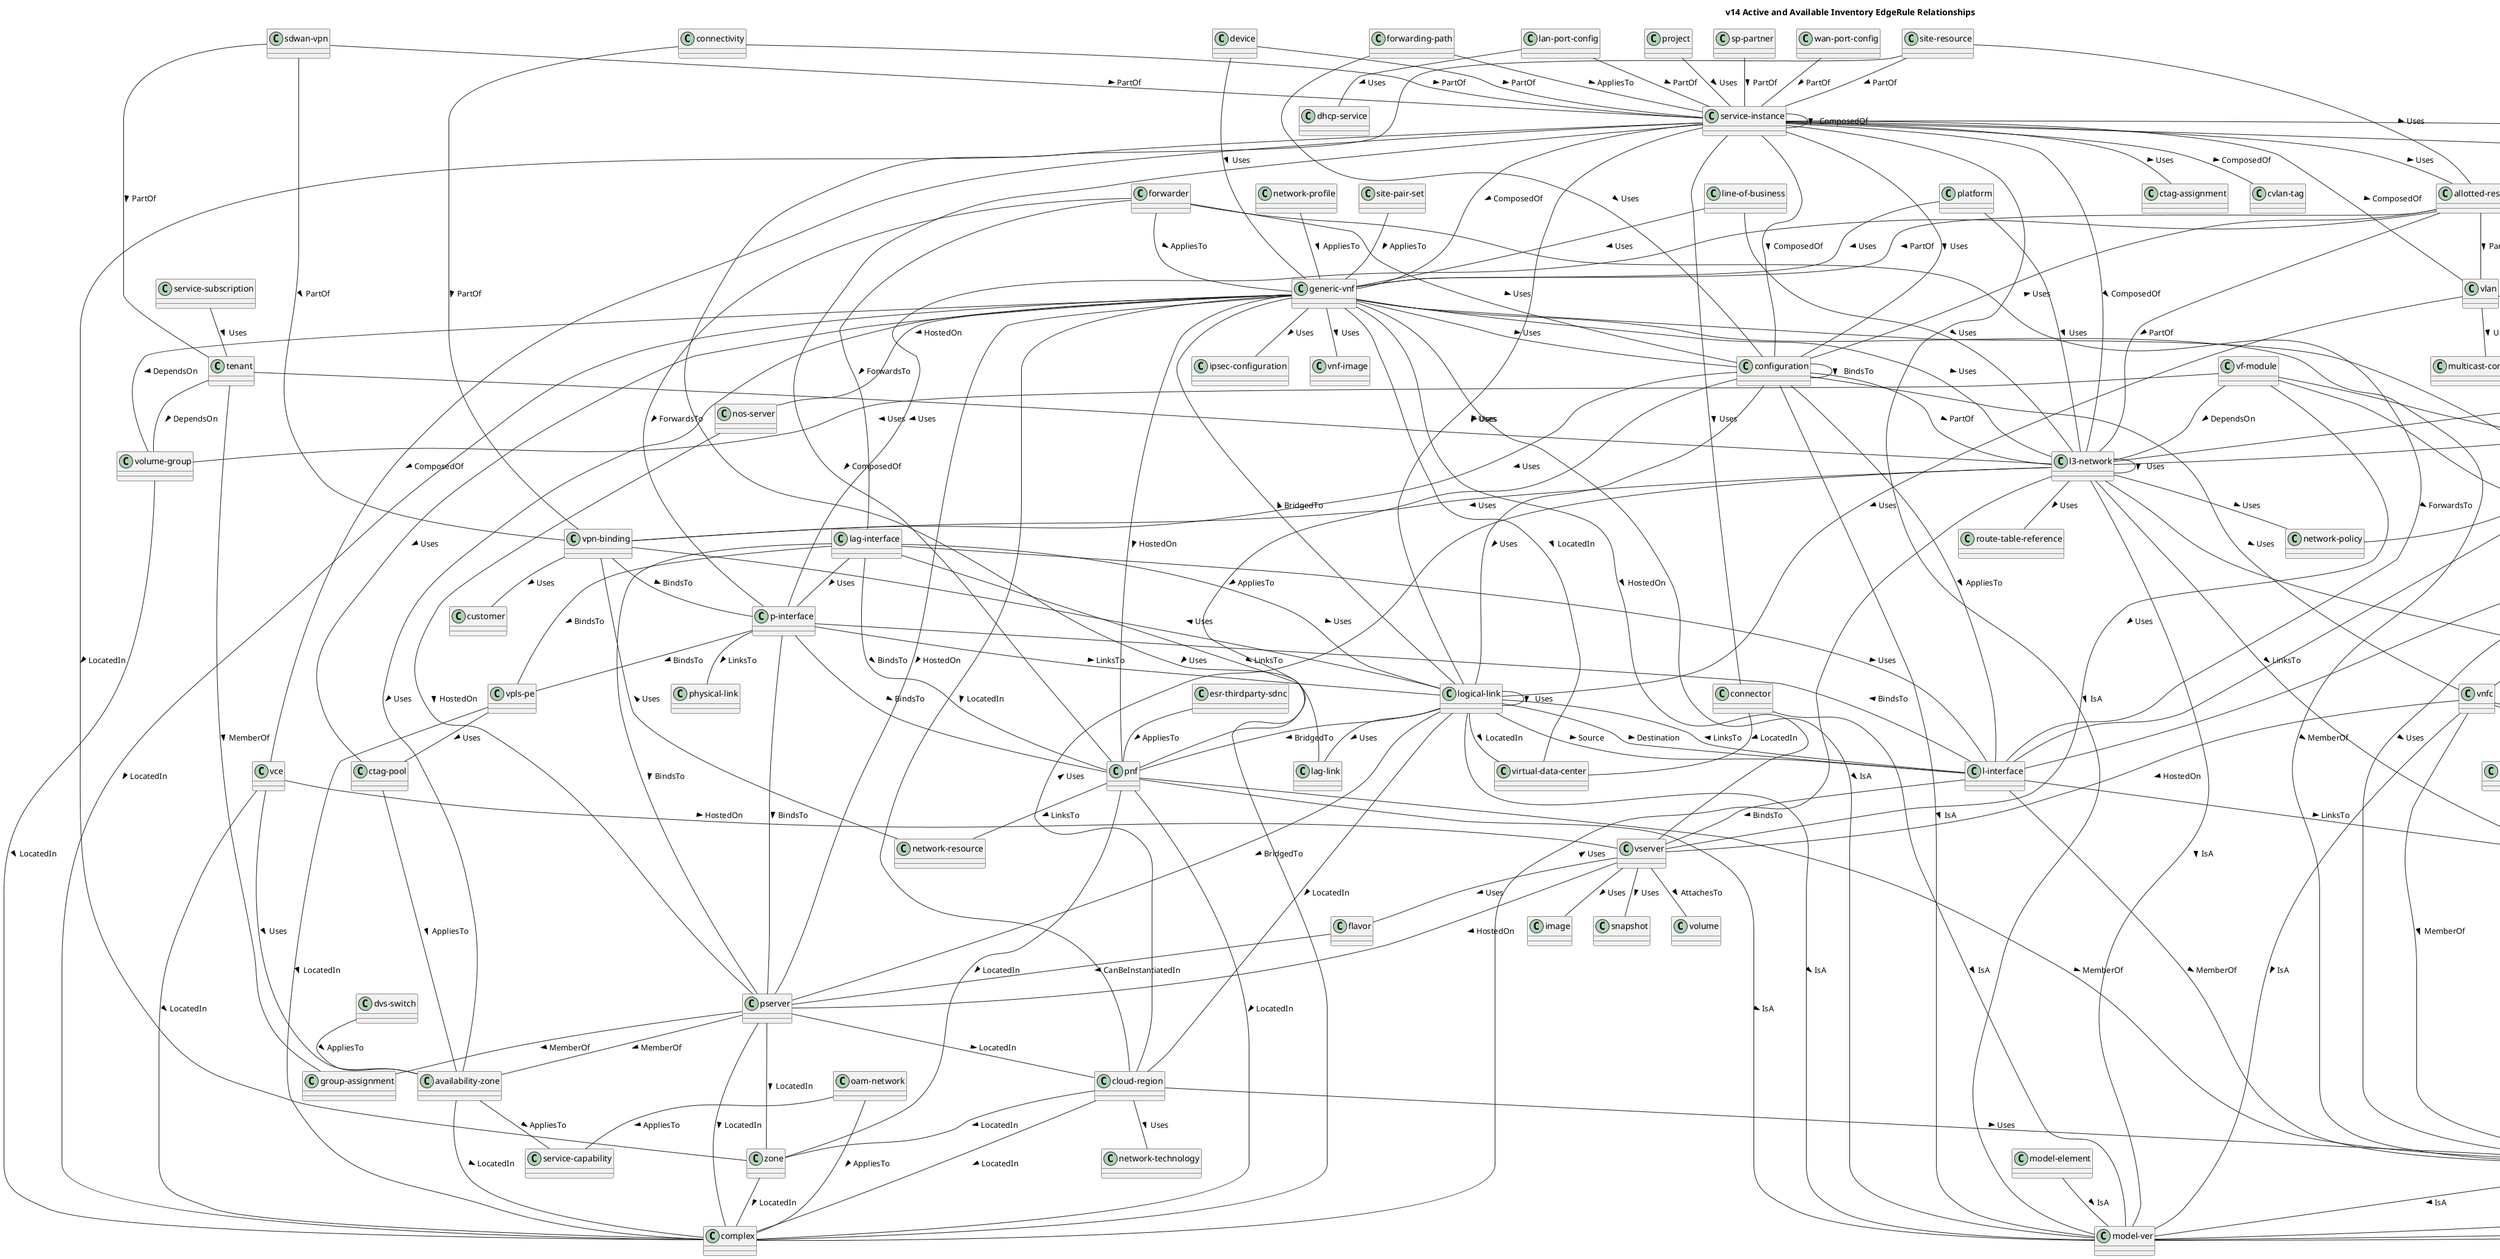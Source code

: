 @startuml
title v14 Active and Available Inventory EdgeRule Relationships
"allotted-resource" -- "allotted-resource" : BindsTo >
"allotted-resource" -- "generic-vnf" : PartOf >
"allotted-resource" -- "instance-group" : MemberOf >
"allotted-resource" -- "l3-network" : PartOf >
"allotted-resource" -- "l-interface" : Uses >
"allotted-resource" -- "model-ver" : IsA >
"allotted-resource" -- "network-policy" : Uses >
"allotted-resource" -- "p-interface" : Uses >
"allotted-resource" -- "vlan" : PartOf >
"availability-zone" -- "complex" : LocatedIn >
"availability-zone" -- "service-capability" : AppliesTo >
"cloud-region" -- "complex" : LocatedIn >
"cloud-region" -- "instance-group" : Uses >
"cloud-region" -- "l3-network" : Uses >
"cloud-region" -- "network-technology" : Uses >
"cloud-region" -- "zone" : LocatedIn >
"collection" -- "model-ver" : IsA >
"complex" -- "l3-network" : Uses >
"configuration" -- "allotted-resource" : Uses >
"configuration" -- "configuration" : BindsTo >
"configuration" -- "l3-network" : PartOf >
"configuration" -- "l-interface" : AppliesTo >
"configuration" -- "logical-link" : Uses >
"configuration" -- "model-ver" : IsA >
"configuration" -- "pnf" : AppliesTo >
"configuration" -- "vnfc" : Uses >
"configuration" -- "vpn-binding" : Uses >
"connectivity" -- "service-instance" : PartOf >
"connectivity" -- "vpn-binding" : PartOf >
"connector" -- "model-ver" : IsA >
"connector" -- "virtual-data-center" : LocatedIn >
"ctag-pool" -- "availability-zone" : AppliesTo >
"device" -- "generic-vnf" : Uses >
"device" -- "service-instance" : PartOf >
"dvs-switch" -- "availability-zone" : AppliesTo >
"esr-thirdparty-sdnc" -- "pnf" : AppliesTo >
"ext-aai-network" -- "esr-system-info" : Uses >
"flavor" -- "pserver" : CanBeInstantiatedIn >
"forwarder" -- "configuration" : Uses >
"forwarder" -- "generic-vnf" : AppliesTo >
"forwarder" -- "lag-interface" : ForwardsTo >
"forwarder" -- "l-interface" : ForwardsTo >
"forwarder" -- "p-interface" : ForwardsTo >
"forwarding-path" -- "configuration" : Uses >
"forwarding-path" -- "service-instance" : AppliesTo >
"generic-vnf" -- "availability-zone" : Uses >
"generic-vnf" -- "cloud-region" : LocatedIn >
"generic-vnf" -- "complex" : LocatedIn >
"generic-vnf" -- "configuration" : Uses >
"generic-vnf" -- "ctag-pool" : Uses >
"generic-vnf" -- "instance-group" : MemberOf >
"generic-vnf" -- "instance-group" : Uses >
"generic-vnf" -- "ipsec-configuration" : Uses >
"generic-vnf" -- "l3-network" : Uses >
"generic-vnf" -- "model-ver" : IsA >
"generic-vnf" -- "nos-server" : HostedOn >
"generic-vnf" -- "pnf" : HostedOn >
"generic-vnf" -- "pserver" : HostedOn >
"generic-vnf" -- "virtual-data-center" : LocatedIn >
"generic-vnf" -- "vnf-image" : Uses >
"generic-vnf" -- "volume-group" : DependsOn >
"generic-vnf" -- "vserver" : HostedOn >
"instance-group" -- "model" : Targets >
"instance-group" -- "model-ver" : IsA >
"l3-interface-ipv4-address-list" -- "cp" : BelongsTo >
"l3-interface-ipv4-address-list" -- "instance-group" : MemberOf >
"l3-interface-ipv4-address-list" -- "l3-network" : MemberOf >
"l3-interface-ipv4-address-list" -- "subnet" : MemberOf >
"l3-interface-ipv6-address-list" -- "cp" : BelongsTo >
"l3-interface-ipv6-address-list" -- "instance-group" : MemberOf >
"l3-interface-ipv6-address-list" -- "l3-network" : MemberOf >
"l3-interface-ipv6-address-list" -- "subnet" : MemberOf >
"l3-network" -- "cp" : LinksTo >
"l3-network" -- "instance-group" : MemberOf >
"l3-network" -- "l3-network" : Uses >
"l3-network" -- "model-ver" : IsA >
"l3-network" -- "network-policy" : Uses >
"l3-network" -- "route-table-reference" : Uses >
"l3-network" -- "vpn-binding" : Uses >
"lag-interface" -- "lag-link" : LinksTo >
"lag-interface" -- "l-interface" : Uses >
"lag-interface" -- "logical-link" : Uses >
"lag-interface" -- "p-interface" : Uses >
"lag-interface" -- "pnf" : BindsTo >
"lag-interface" -- "pserver" : BindsTo >
"lag-interface" -- "vpls-pe" : BindsTo >
"lan-port-config" -- "dhcp-service" : Uses >
"lan-port-config" -- "service-instance" : PartOf >
"line-of-business" -- "generic-vnf" : Uses >
"line-of-business" -- "l3-network" : Uses >
"l-interface" -- "cp" : LinksTo >
"l-interface" -- "instance-group" : MemberOf >
"l-interface" -- "logical-link" : LinksTo >
"l-interface" -- "p-interface" : BindsTo >
"l-interface" -- "vserver" : BindsTo >
"logical-link" -- "cloud-region" : LocatedIn >
"logical-link" -- "generic-vnf" : BridgedTo >
"logical-link" -- "lag-link" : Uses >
"logical-link" -- "l-interface" : Destination >
"logical-link" -- "l-interface" : Source >
"logical-link" -- "logical-link" : Uses >
"logical-link" -- "model-ver" : IsA >
"logical-link" -- "pnf" : BridgedTo >
"logical-link" -- "pserver" : BridgedTo >
"logical-link" -- "virtual-data-center" : LocatedIn >
"logical-link" -- "vpn-binding" : Uses >
"model-element" -- "model-ver" : IsA >
"named-query" -- "model" : AppliesTo >
"named-query-element" -- "model" : IsA >
"network-profile" -- "generic-vnf" : AppliesTo >
"network-resource" -- "vpn-binding" : Uses >
"nos-server" -- "pserver" : HostedOn >
"oam-network" -- "complex" : AppliesTo >
"oam-network" -- "service-capability" : AppliesTo >
"operational-environment" -- "operational-environment" : Uses >
"p-interface" -- "logical-link" : LinksTo >
"p-interface" -- "physical-link" : LinksTo >
"p-interface" -- "pnf" : BindsTo >
"p-interface" -- "pserver" : BindsTo >
"p-interface" -- "vpls-pe" : BindsTo >
"platform" -- "generic-vnf" : Uses >
"platform" -- "l3-network" : Uses >
"pnf" -- "complex" : LocatedIn >
"pnf" -- "instance-group" : MemberOf >
"pnf" -- "model-ver" : IsA >
"pnf" -- "network-resource" : LinksTo >
"pnf" -- "zone" : LocatedIn >
"project" -- "service-instance" : Uses >
"pserver" -- "availability-zone" : MemberOf >
"pserver" -- "cloud-region" : LocatedIn >
"pserver" -- "complex" : LocatedIn >
"pserver" -- "group-assignment" : MemberOf >
"pserver" -- "zone" : LocatedIn >
"sdwan-vpn" -- "service-instance" : PartOf >
"sdwan-vpn" -- "tenant" : PartOf >
"sdwan-vpn" -- "vpn-binding" : PartOf >
"service-instance" -- "allotted-resource" : Uses >
"service-instance" -- "collection" : ComposedOf >
"service-instance" -- "configuration" : ComposedOf >
"service-instance" -- "configuration" : Uses >
"service-instance" -- "connector" : Uses >
"service-instance" -- "ctag-assignment" : Uses >
"service-instance" -- "cvlan-tag" : ComposedOf >
"service-instance" -- "generic-vnf" : ComposedOf >
"service-instance" -- "instance-group" : MemberOf >
"service-instance" -- "l3-network" : ComposedOf >
"service-instance" -- "logical-link" : Uses >
"service-instance" -- "model-ver" : IsA >
"service-instance" -- "pnf" : ComposedOf >
"service-instance" -- "service-instance" : ComposedOf >
"service-instance" -- "vce" : ComposedOf >
"service-instance" -- "vlan" : ComposedOf >
"service-instance" -- "zone" : LocatedIn >
"service-subscription" -- "tenant" : Uses >
"site-pair-set" -- "generic-vnf" : AppliesTo >
"site-resource" -- "allotted-resource" : Uses >
"site-resource" -- "complex" : Uses >
"site-resource" -- "service-instance" : PartOf >
"sp-partner" -- "service-instance" : PartOf >
"sriov-vf" -- "sriov-pf" : Uses >
"tenant" -- "group-assignment" : MemberOf >
"tenant" -- "l3-network" : Uses >
"tenant" -- "volume-group" : DependsOn >
"vce" -- "availability-zone" : Uses >
"vce" -- "complex" : LocatedIn >
"vce" -- "vserver" : HostedOn >
"vf-module" -- "l3-network" : DependsOn >
"vf-module" -- "model-ver" : IsA >
"vf-module" -- "vnfc" : Uses >
"vf-module" -- "volume-group" : Uses >
"vf-module" -- "vserver" : Uses >
"vip-ipv4-address-list" -- "cp" : Uses >
"vip-ipv4-address-list" -- "instance-group" : MemberOf >
"vip-ipv4-address-list" -- "subnet" : MemberOf >
"vip-ipv6-address-list" -- "cp" : Uses >
"vip-ipv6-address-list" -- "instance-group" : MemberOf >
"vip-ipv6-address-list" -- "subnet" : MemberOf >
"vlan" -- "l-interface" : LinksTo >
"vlan" -- "logical-link" : Uses >
"vlan" -- "multicast-configuration" : Uses >
"vlan-tag" -- "cp" : Uses >
"vnfc" -- "instance-group" : MemberOf >
"vnfc" -- "model-ver" : IsA >
"vnfc" -- "vip-ipv4-address-list" : Uses >
"vnfc" -- "vip-ipv6-address-list" : Uses >
"vnfc" -- "vserver" : HostedOn >
"volume-group" -- "complex" : LocatedIn >
"vpls-pe" -- "complex" : LocatedIn >
"vpls-pe" -- "ctag-pool" : Uses >
"vpn-binding" -- "customer" : Uses >
"vpn-binding" -- "p-interface" : BindsTo >
"vserver" -- "flavor" : Uses >
"vserver" -- "image" : Uses >
"vserver" -- "pserver" : HostedOn >
"vserver" -- "snapshot" : Uses >
"vserver" -- "volume" : AttachesTo >
"wan-port-config" -- "service-instance" : PartOf >
"zone" -- "complex" : LocatedIn >
@enduml
